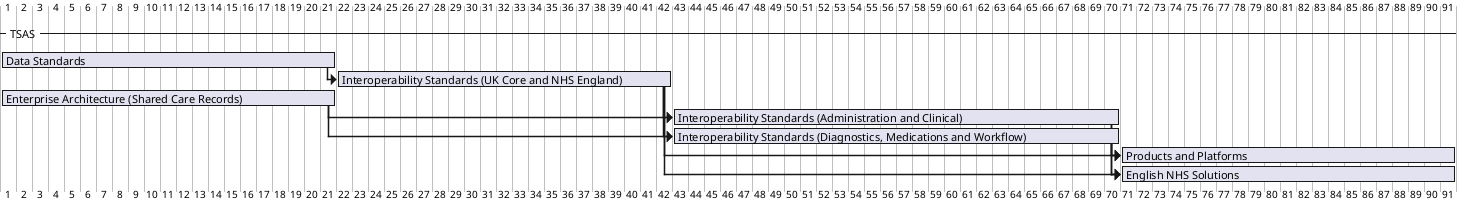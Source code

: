 @startgantt

-- TSAS --

 [Data Standards] as [record] lasts 3 week
  [Interoperability Standards (UK Core and NHS England)] as [teamA] lasts 3 week
 [Enterprise Architecture (Shared Care Records)] as [ihe] lasts 3 week
 [Interoperability Standards (Administration and Clinical)] as [teamB] lasts 4 week
 [Interoperability Standards (Diagnostics, Medications and Workflow)] as [teamC] lasts 4 week
 [Products and Platforms] as [platform] lasts 3 weeks
 [English NHS Solutions] as [nhs] lasts 3 weeks

 [teamA] starts at [record]'s end
  [teamB] starts at [teamA]'s end
   [teamC] starts at [teamA]'s end
  [teamB] starts at [ihe]'s end
    [teamC] starts at [ihe]'s end

 [platform] starts at [teamA]'s end
 [platform] starts at [teamB]'s end
 [platform] starts at [teamC]'s end
  [nhs] starts at [teamA]'s end
 [nhs] starts at [teamB]'s end
 [nhs] starts at [teamC]'s end
@endgantt
